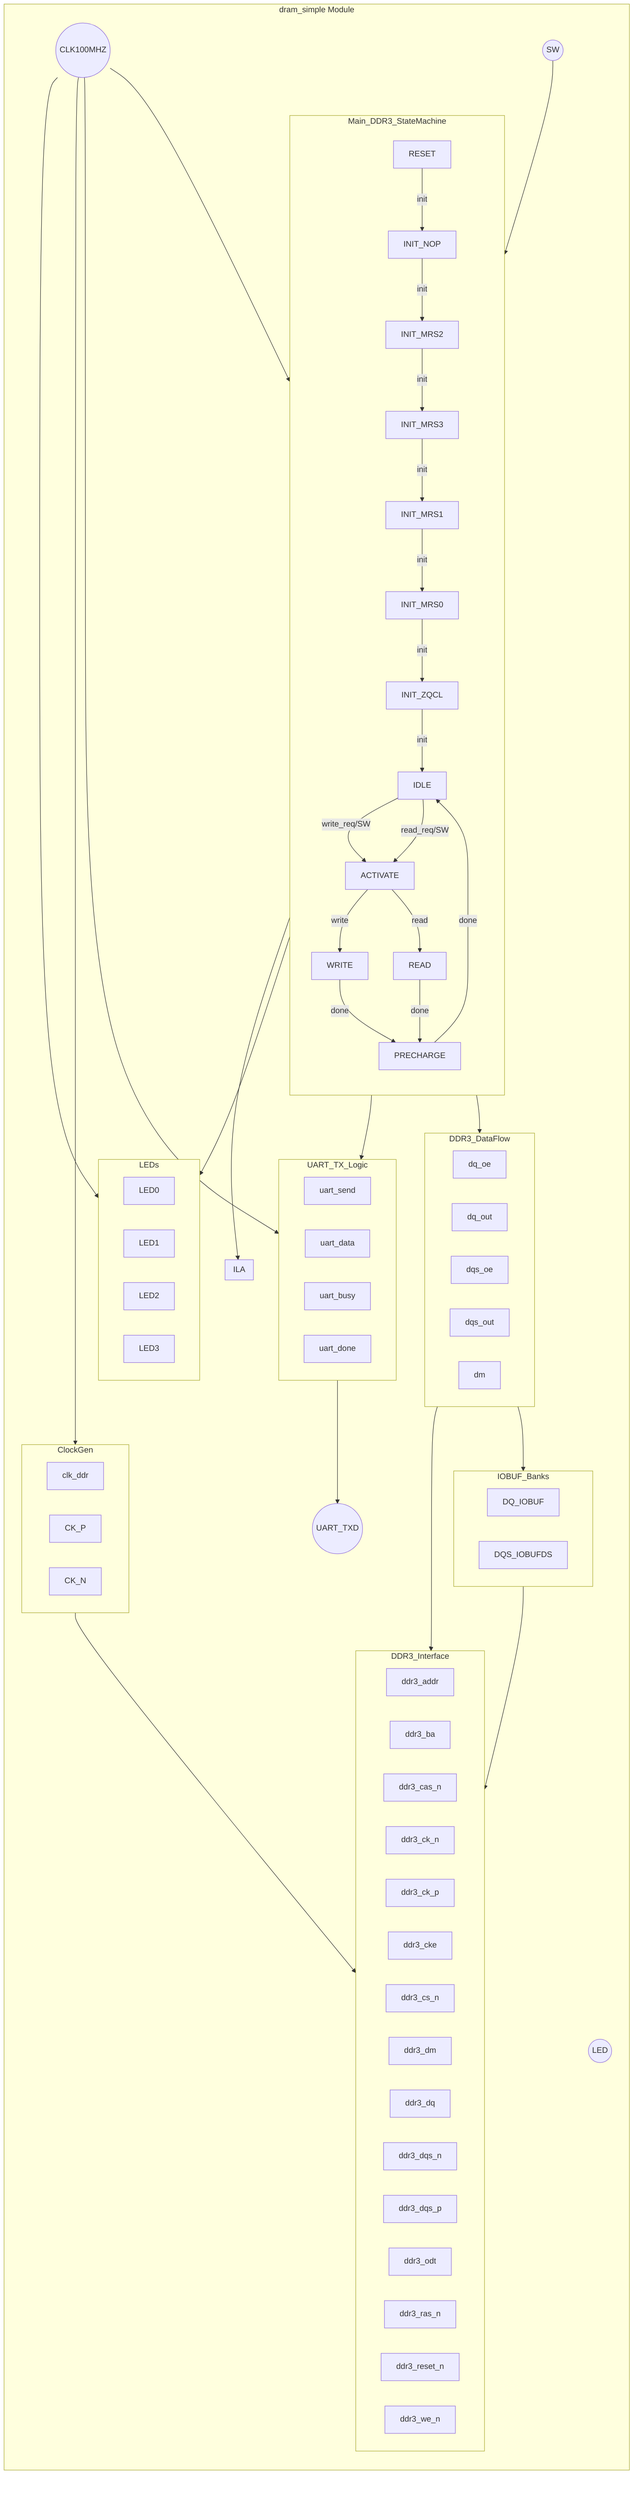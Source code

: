 flowchart TD

    subgraph Top[dram_simple Module]
        direction TB
        CLK100MHZ((CLK100MHZ))
        SW((SW))
        LED((LED))
        uart_txd_in((UART_TXD))

        subgraph DDR3_Ifc[DDR3_Interface]
            ddr3_addr
            ddr3_ba
            ddr3_cas_n
            ddr3_ck_n
            ddr3_ck_p
            ddr3_cke
            ddr3_cs_n
            ddr3_dm
            ddr3_dq
            ddr3_dqs_n
            ddr3_dqs_p
            ddr3_odt
            ddr3_ras_n
            ddr3_reset_n
            ddr3_we_n
        end

        subgraph StateMachine["Main_DDR3_StateMachine"]
            direction TB
            RESET --init--> INIT_NOP
            INIT_NOP --init--> INIT_MRS2
            INIT_MRS2 --init--> INIT_MRS3
            INIT_MRS3 --init--> INIT_MRS1
            INIT_MRS1 --init--> INIT_MRS0
            INIT_MRS0 --init--> INIT_ZQCL
            INIT_ZQCL --init--> IDLE
            IDLE --write_req/SW--> ACTIVATE
            IDLE --read_req/SW--> ACTIVATE
            ACTIVATE --write--> WRITE
            ACTIVATE --read--> READ
            WRITE --done--> PRECHARGE
            READ --done--> PRECHARGE
            PRECHARGE --done--> IDLE
        end

        subgraph DDR3_DataFlow["DDR3_DataFlow"]
            dq_oe
            dq_out
            dqs_oe
            dqs_out
            dm
        end

        subgraph UART["UART_TX_Logic"]
            uart_send
            uart_data
            uart_busy
            uart_done
        end

        subgraph IOBUFs["IOBUF_Banks"]
            dq_iobufs["DQ_IOBUF"]
            dqs_iobufds["DQS_IOBUFDS"]
        end

        subgraph ClockGen["ClockGen"]
            clk_ddr
            ddr_ck_p_inst["CK_P"]
            ddr_ck_n_inst["CK_N"]
        end

        subgraph LEDs["LEDs"]
            LED0["LED0"]
            LED1["LED1"]
            LED2["LED2"]
            LED3["LED3"]
        end

        subgraph ILA["ILA"]
        end
    end

    CLK100MHZ --> StateMachine
    CLK100MHZ --> UART
    CLK100MHZ --> ClockGen
    CLK100MHZ --> LEDs
    SW --> StateMachine

    StateMachine --> DDR3_DataFlow
    DDR3_DataFlow --> IOBUFs
    IOBUFs --> DDR3_Ifc
    DDR3_DataFlow --> DDR3_Ifc
    ClockGen --> DDR3_Ifc
    StateMachine --> UART
    UART --> uart_txd_in

    StateMachine --> LEDs
    StateMachine --> ILA